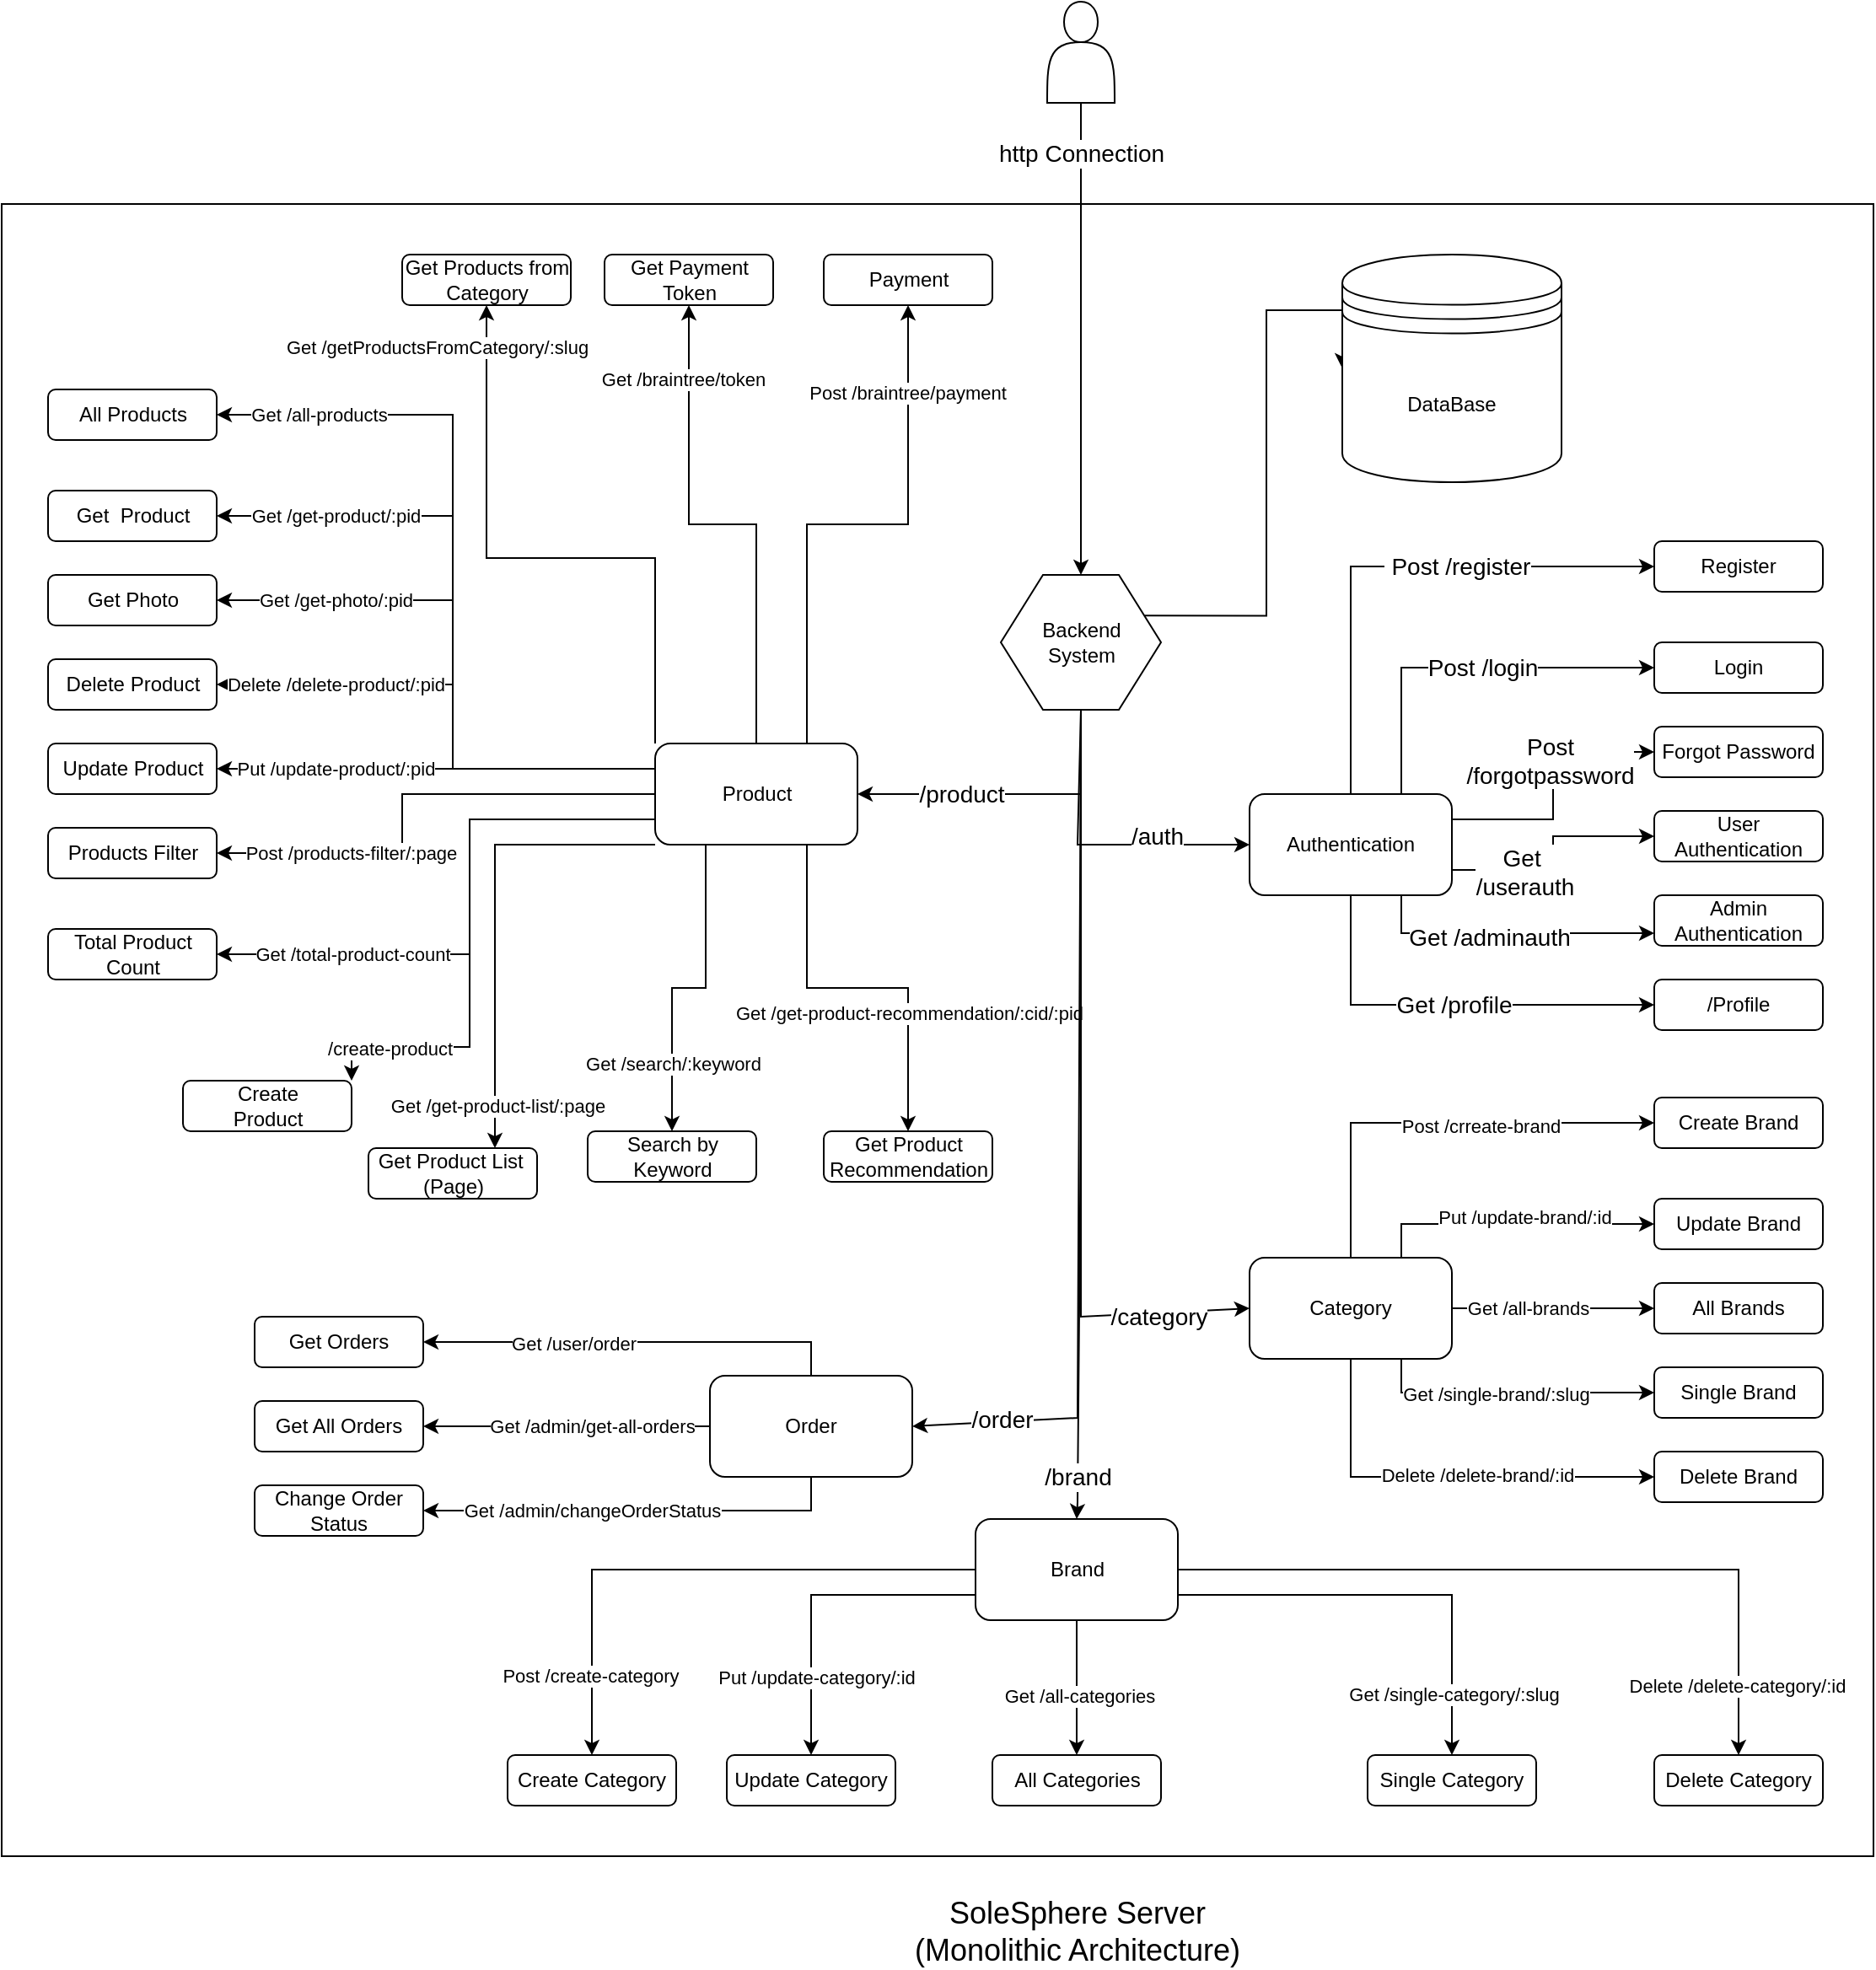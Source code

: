 <mxfile version="24.7.16">
  <diagram name="Page-1" id="Y8_aOHyouAovwZR12a9M">
    <mxGraphModel dx="3149" dy="1953" grid="1" gridSize="10" guides="1" tooltips="1" connect="1" arrows="1" fold="1" page="1" pageScale="1" pageWidth="1100" pageHeight="850" math="0" shadow="0">
      <root>
        <mxCell id="0" />
        <mxCell id="1" parent="0" />
        <mxCell id="DXj9ZtCEaBtlAzCnvvc7-2" value="" style="rounded=0;whiteSpace=wrap;html=1;" vertex="1" parent="1">
          <mxGeometry x="-410" y="-90" width="1110" height="980" as="geometry" />
        </mxCell>
        <mxCell id="DXj9ZtCEaBtlAzCnvvc7-1" value="" style="shape=actor;whiteSpace=wrap;html=1;" vertex="1" parent="1">
          <mxGeometry x="210" y="-210" width="40" height="60" as="geometry" />
        </mxCell>
        <mxCell id="DXj9ZtCEaBtlAzCnvvc7-148" style="edgeStyle=orthogonalEdgeStyle;rounded=0;orthogonalLoop=1;jettySize=auto;html=1;exitX=1;exitY=0.25;exitDx=0;exitDy=0;entryX=0;entryY=0.5;entryDx=0;entryDy=0;" edge="1" parent="1" source="DXj9ZtCEaBtlAzCnvvc7-5" target="DXj9ZtCEaBtlAzCnvvc7-147">
          <mxGeometry relative="1" as="geometry">
            <Array as="points">
              <mxPoint x="340" y="154" />
              <mxPoint x="340" y="-27" />
            </Array>
          </mxGeometry>
        </mxCell>
        <mxCell id="DXj9ZtCEaBtlAzCnvvc7-5" value="Backend&lt;div&gt;System&lt;/div&gt;" style="shape=hexagon;perimeter=hexagonPerimeter2;whiteSpace=wrap;html=1;fixedSize=1;size=25;" vertex="1" parent="1">
          <mxGeometry x="182.5" y="130" width="95" height="80" as="geometry" />
        </mxCell>
        <mxCell id="DXj9ZtCEaBtlAzCnvvc7-62" style="edgeStyle=orthogonalEdgeStyle;rounded=0;orthogonalLoop=1;jettySize=auto;html=1;exitX=0.5;exitY=0;exitDx=0;exitDy=0;entryX=0;entryY=0.5;entryDx=0;entryDy=0;" edge="1" parent="1" source="DXj9ZtCEaBtlAzCnvvc7-6" target="DXj9ZtCEaBtlAzCnvvc7-60">
          <mxGeometry relative="1" as="geometry" />
        </mxCell>
        <mxCell id="DXj9ZtCEaBtlAzCnvvc7-67" value="Post /crreate-brand" style="edgeLabel;html=1;align=center;verticalAlign=middle;resizable=0;points=[];" vertex="1" connectable="0" parent="DXj9ZtCEaBtlAzCnvvc7-62">
          <mxGeometry x="0.207" y="-2" relative="1" as="geometry">
            <mxPoint as="offset" />
          </mxGeometry>
        </mxCell>
        <mxCell id="DXj9ZtCEaBtlAzCnvvc7-63" style="edgeStyle=orthogonalEdgeStyle;rounded=0;orthogonalLoop=1;jettySize=auto;html=1;exitX=0.75;exitY=0;exitDx=0;exitDy=0;entryX=0;entryY=0.5;entryDx=0;entryDy=0;" edge="1" parent="1" source="DXj9ZtCEaBtlAzCnvvc7-6" target="DXj9ZtCEaBtlAzCnvvc7-56">
          <mxGeometry relative="1" as="geometry" />
        </mxCell>
        <mxCell id="DXj9ZtCEaBtlAzCnvvc7-68" value="Put /update-brand/:id" style="edgeLabel;html=1;align=center;verticalAlign=middle;resizable=0;points=[];" vertex="1" connectable="0" parent="DXj9ZtCEaBtlAzCnvvc7-63">
          <mxGeometry x="0.089" y="4" relative="1" as="geometry">
            <mxPoint as="offset" />
          </mxGeometry>
        </mxCell>
        <mxCell id="DXj9ZtCEaBtlAzCnvvc7-64" style="edgeStyle=orthogonalEdgeStyle;rounded=0;orthogonalLoop=1;jettySize=auto;html=1;exitX=0.5;exitY=1;exitDx=0;exitDy=0;entryX=0;entryY=0.5;entryDx=0;entryDy=0;" edge="1" parent="1" source="DXj9ZtCEaBtlAzCnvvc7-6" target="DXj9ZtCEaBtlAzCnvvc7-59">
          <mxGeometry relative="1" as="geometry" />
        </mxCell>
        <mxCell id="DXj9ZtCEaBtlAzCnvvc7-71" value="Delete /delete-brand/:id" style="edgeLabel;html=1;align=center;verticalAlign=middle;resizable=0;points=[];" vertex="1" connectable="0" parent="DXj9ZtCEaBtlAzCnvvc7-64">
          <mxGeometry x="0.154" y="1" relative="1" as="geometry">
            <mxPoint as="offset" />
          </mxGeometry>
        </mxCell>
        <mxCell id="DXj9ZtCEaBtlAzCnvvc7-65" style="edgeStyle=orthogonalEdgeStyle;rounded=0;orthogonalLoop=1;jettySize=auto;html=1;exitX=0.75;exitY=1;exitDx=0;exitDy=0;entryX=0;entryY=0.5;entryDx=0;entryDy=0;" edge="1" parent="1" source="DXj9ZtCEaBtlAzCnvvc7-6" target="DXj9ZtCEaBtlAzCnvvc7-58">
          <mxGeometry relative="1" as="geometry" />
        </mxCell>
        <mxCell id="DXj9ZtCEaBtlAzCnvvc7-70" value="Get /single-brand/:slug" style="edgeLabel;html=1;align=center;verticalAlign=middle;resizable=0;points=[];" vertex="1" connectable="0" parent="DXj9ZtCEaBtlAzCnvvc7-65">
          <mxGeometry x="-0.111" y="-1" relative="1" as="geometry">
            <mxPoint as="offset" />
          </mxGeometry>
        </mxCell>
        <mxCell id="DXj9ZtCEaBtlAzCnvvc7-66" style="edgeStyle=orthogonalEdgeStyle;rounded=0;orthogonalLoop=1;jettySize=auto;html=1;exitX=1;exitY=0.5;exitDx=0;exitDy=0;entryX=0;entryY=0.5;entryDx=0;entryDy=0;" edge="1" parent="1" source="DXj9ZtCEaBtlAzCnvvc7-6" target="DXj9ZtCEaBtlAzCnvvc7-57">
          <mxGeometry relative="1" as="geometry" />
        </mxCell>
        <mxCell id="DXj9ZtCEaBtlAzCnvvc7-69" value="Get /all-brands" style="edgeLabel;html=1;align=center;verticalAlign=middle;resizable=0;points=[];" vertex="1" connectable="0" parent="DXj9ZtCEaBtlAzCnvvc7-66">
          <mxGeometry x="-0.246" relative="1" as="geometry">
            <mxPoint as="offset" />
          </mxGeometry>
        </mxCell>
        <mxCell id="DXj9ZtCEaBtlAzCnvvc7-6" value="Category" style="rounded=1;whiteSpace=wrap;html=1;" vertex="1" parent="1">
          <mxGeometry x="330" y="535" width="120" height="60" as="geometry" />
        </mxCell>
        <mxCell id="DXj9ZtCEaBtlAzCnvvc7-42" style="edgeStyle=orthogonalEdgeStyle;rounded=0;orthogonalLoop=1;jettySize=auto;html=1;exitX=0.5;exitY=0;exitDx=0;exitDy=0;entryX=0;entryY=0.5;entryDx=0;entryDy=0;" edge="1" parent="1" source="DXj9ZtCEaBtlAzCnvvc7-7" target="DXj9ZtCEaBtlAzCnvvc7-39">
          <mxGeometry relative="1" as="geometry" />
        </mxCell>
        <mxCell id="DXj9ZtCEaBtlAzCnvvc7-49" value="&lt;font style=&quot;font-size: 14px;&quot;&gt;&amp;nbsp;Post /register&lt;/font&gt;" style="edgeLabel;html=1;align=center;verticalAlign=middle;resizable=0;points=[];" vertex="1" connectable="0" parent="DXj9ZtCEaBtlAzCnvvc7-42">
          <mxGeometry x="0.255" relative="1" as="geometry">
            <mxPoint as="offset" />
          </mxGeometry>
        </mxCell>
        <mxCell id="DXj9ZtCEaBtlAzCnvvc7-43" style="edgeStyle=orthogonalEdgeStyle;rounded=0;orthogonalLoop=1;jettySize=auto;html=1;exitX=0.75;exitY=0;exitDx=0;exitDy=0;entryX=0;entryY=0.5;entryDx=0;entryDy=0;" edge="1" parent="1" source="DXj9ZtCEaBtlAzCnvvc7-7" target="DXj9ZtCEaBtlAzCnvvc7-35">
          <mxGeometry relative="1" as="geometry" />
        </mxCell>
        <mxCell id="DXj9ZtCEaBtlAzCnvvc7-50" value="&lt;span style=&quot;font-size: 14px;&quot;&gt;Post /login&lt;/span&gt;" style="edgeLabel;html=1;align=center;verticalAlign=middle;resizable=0;points=[];" vertex="1" connectable="0" parent="DXj9ZtCEaBtlAzCnvvc7-43">
          <mxGeometry x="0.089" relative="1" as="geometry">
            <mxPoint as="offset" />
          </mxGeometry>
        </mxCell>
        <mxCell id="DXj9ZtCEaBtlAzCnvvc7-44" style="edgeStyle=orthogonalEdgeStyle;rounded=0;orthogonalLoop=1;jettySize=auto;html=1;exitX=1;exitY=0.25;exitDx=0;exitDy=0;entryX=0;entryY=0.5;entryDx=0;entryDy=0;" edge="1" parent="1" source="DXj9ZtCEaBtlAzCnvvc7-7" target="DXj9ZtCEaBtlAzCnvvc7-36">
          <mxGeometry relative="1" as="geometry" />
        </mxCell>
        <mxCell id="DXj9ZtCEaBtlAzCnvvc7-51" value="&lt;font style=&quot;font-size: 14px;&quot;&gt;Post&lt;/font&gt;&lt;div&gt;&lt;font style=&quot;font-size: 14px;&quot;&gt;/forgotpassword&lt;/font&gt;&lt;/div&gt;" style="edgeLabel;html=1;align=center;verticalAlign=middle;resizable=0;points=[];" vertex="1" connectable="0" parent="DXj9ZtCEaBtlAzCnvvc7-44">
          <mxGeometry x="-0.482" y="2" relative="1" as="geometry">
            <mxPoint x="16" y="-33" as="offset" />
          </mxGeometry>
        </mxCell>
        <mxCell id="DXj9ZtCEaBtlAzCnvvc7-45" style="edgeStyle=orthogonalEdgeStyle;rounded=0;orthogonalLoop=1;jettySize=auto;html=1;exitX=1;exitY=0.75;exitDx=0;exitDy=0;" edge="1" parent="1" source="DXj9ZtCEaBtlAzCnvvc7-7" target="DXj9ZtCEaBtlAzCnvvc7-37">
          <mxGeometry relative="1" as="geometry" />
        </mxCell>
        <mxCell id="DXj9ZtCEaBtlAzCnvvc7-52" value="&lt;font style=&quot;font-size: 14px;&quot;&gt;Get&amp;nbsp;&lt;/font&gt;&lt;div&gt;&lt;font style=&quot;font-size: 14px;&quot;&gt;/userauth&lt;/font&gt;&lt;/div&gt;" style="edgeLabel;html=1;align=center;verticalAlign=middle;resizable=0;points=[];" vertex="1" connectable="0" parent="DXj9ZtCEaBtlAzCnvvc7-45">
          <mxGeometry x="-0.387" y="-1" relative="1" as="geometry">
            <mxPoint as="offset" />
          </mxGeometry>
        </mxCell>
        <mxCell id="DXj9ZtCEaBtlAzCnvvc7-46" style="edgeStyle=orthogonalEdgeStyle;rounded=0;orthogonalLoop=1;jettySize=auto;html=1;exitX=0.75;exitY=1;exitDx=0;exitDy=0;entryX=0;entryY=0.75;entryDx=0;entryDy=0;" edge="1" parent="1" source="DXj9ZtCEaBtlAzCnvvc7-7" target="DXj9ZtCEaBtlAzCnvvc7-38">
          <mxGeometry relative="1" as="geometry" />
        </mxCell>
        <mxCell id="DXj9ZtCEaBtlAzCnvvc7-53" value="&lt;font style=&quot;font-size: 14px;&quot;&gt;Get /adminauth&lt;/font&gt;" style="edgeLabel;html=1;align=center;verticalAlign=middle;resizable=0;points=[];" vertex="1" connectable="0" parent="DXj9ZtCEaBtlAzCnvvc7-46">
          <mxGeometry x="-0.151" y="-1" relative="1" as="geometry">
            <mxPoint x="1" y="1" as="offset" />
          </mxGeometry>
        </mxCell>
        <mxCell id="DXj9ZtCEaBtlAzCnvvc7-47" style="edgeStyle=orthogonalEdgeStyle;rounded=0;orthogonalLoop=1;jettySize=auto;html=1;exitX=0.5;exitY=1;exitDx=0;exitDy=0;entryX=0;entryY=0.5;entryDx=0;entryDy=0;" edge="1" parent="1" source="DXj9ZtCEaBtlAzCnvvc7-7" target="DXj9ZtCEaBtlAzCnvvc7-40">
          <mxGeometry relative="1" as="geometry" />
        </mxCell>
        <mxCell id="DXj9ZtCEaBtlAzCnvvc7-54" value="&lt;font style=&quot;font-size: 14px;&quot;&gt;Get /profile&lt;/font&gt;" style="edgeLabel;html=1;align=center;verticalAlign=middle;resizable=0;points=[];" vertex="1" connectable="0" parent="DXj9ZtCEaBtlAzCnvvc7-47">
          <mxGeometry x="0.028" relative="1" as="geometry">
            <mxPoint as="offset" />
          </mxGeometry>
        </mxCell>
        <mxCell id="DXj9ZtCEaBtlAzCnvvc7-7" value="Authentication" style="rounded=1;whiteSpace=wrap;html=1;arcSize=15;" vertex="1" parent="1">
          <mxGeometry x="330" y="260" width="120" height="60" as="geometry" />
        </mxCell>
        <mxCell id="DXj9ZtCEaBtlAzCnvvc7-82" style="edgeStyle=orthogonalEdgeStyle;rounded=0;orthogonalLoop=1;jettySize=auto;html=1;exitX=0;exitY=0.5;exitDx=0;exitDy=0;entryX=0.5;entryY=0;entryDx=0;entryDy=0;" edge="1" parent="1" source="DXj9ZtCEaBtlAzCnvvc7-8" target="DXj9ZtCEaBtlAzCnvvc7-76">
          <mxGeometry relative="1" as="geometry" />
        </mxCell>
        <mxCell id="DXj9ZtCEaBtlAzCnvvc7-87" value="Post /create-category" style="edgeLabel;html=1;align=center;verticalAlign=middle;resizable=0;points=[];" vertex="1" connectable="0" parent="DXj9ZtCEaBtlAzCnvvc7-82">
          <mxGeometry x="0.722" y="-1" relative="1" as="geometry">
            <mxPoint as="offset" />
          </mxGeometry>
        </mxCell>
        <mxCell id="DXj9ZtCEaBtlAzCnvvc7-83" style="edgeStyle=orthogonalEdgeStyle;rounded=0;orthogonalLoop=1;jettySize=auto;html=1;exitX=0;exitY=0.75;exitDx=0;exitDy=0;entryX=0.5;entryY=0;entryDx=0;entryDy=0;" edge="1" parent="1" source="DXj9ZtCEaBtlAzCnvvc7-8" target="DXj9ZtCEaBtlAzCnvvc7-72">
          <mxGeometry relative="1" as="geometry" />
        </mxCell>
        <mxCell id="DXj9ZtCEaBtlAzCnvvc7-88" value="Put /update-category/:id" style="edgeLabel;html=1;align=center;verticalAlign=middle;resizable=0;points=[];" vertex="1" connectable="0" parent="DXj9ZtCEaBtlAzCnvvc7-83">
          <mxGeometry x="0.522" y="3" relative="1" as="geometry">
            <mxPoint as="offset" />
          </mxGeometry>
        </mxCell>
        <mxCell id="DXj9ZtCEaBtlAzCnvvc7-84" style="edgeStyle=orthogonalEdgeStyle;rounded=0;orthogonalLoop=1;jettySize=auto;html=1;exitX=0.5;exitY=1;exitDx=0;exitDy=0;" edge="1" parent="1" source="DXj9ZtCEaBtlAzCnvvc7-8" target="DXj9ZtCEaBtlAzCnvvc7-73">
          <mxGeometry relative="1" as="geometry" />
        </mxCell>
        <mxCell id="DXj9ZtCEaBtlAzCnvvc7-89" value="Get /all-categories" style="edgeLabel;html=1;align=center;verticalAlign=middle;resizable=0;points=[];" vertex="1" connectable="0" parent="DXj9ZtCEaBtlAzCnvvc7-84">
          <mxGeometry x="0.125" y="1" relative="1" as="geometry">
            <mxPoint as="offset" />
          </mxGeometry>
        </mxCell>
        <mxCell id="DXj9ZtCEaBtlAzCnvvc7-85" style="edgeStyle=orthogonalEdgeStyle;rounded=0;orthogonalLoop=1;jettySize=auto;html=1;exitX=1;exitY=0.5;exitDx=0;exitDy=0;entryX=0.5;entryY=0;entryDx=0;entryDy=0;" edge="1" parent="1" source="DXj9ZtCEaBtlAzCnvvc7-8" target="DXj9ZtCEaBtlAzCnvvc7-75">
          <mxGeometry relative="1" as="geometry" />
        </mxCell>
        <mxCell id="DXj9ZtCEaBtlAzCnvvc7-91" value="Delete /delete-category/:id" style="edgeLabel;html=1;align=center;verticalAlign=middle;resizable=0;points=[];" vertex="1" connectable="0" parent="DXj9ZtCEaBtlAzCnvvc7-85">
          <mxGeometry x="0.815" y="-1" relative="1" as="geometry">
            <mxPoint as="offset" />
          </mxGeometry>
        </mxCell>
        <mxCell id="DXj9ZtCEaBtlAzCnvvc7-86" style="edgeStyle=orthogonalEdgeStyle;rounded=0;orthogonalLoop=1;jettySize=auto;html=1;exitX=1;exitY=0.75;exitDx=0;exitDy=0;" edge="1" parent="1" source="DXj9ZtCEaBtlAzCnvvc7-8" target="DXj9ZtCEaBtlAzCnvvc7-74">
          <mxGeometry relative="1" as="geometry" />
        </mxCell>
        <mxCell id="DXj9ZtCEaBtlAzCnvvc7-90" value="Get /single-category/:slug" style="edgeLabel;html=1;align=center;verticalAlign=middle;resizable=0;points=[];" vertex="1" connectable="0" parent="DXj9ZtCEaBtlAzCnvvc7-86">
          <mxGeometry x="0.713" y="1" relative="1" as="geometry">
            <mxPoint y="1" as="offset" />
          </mxGeometry>
        </mxCell>
        <mxCell id="DXj9ZtCEaBtlAzCnvvc7-8" value="Brand" style="rounded=1;whiteSpace=wrap;html=1;" vertex="1" parent="1">
          <mxGeometry x="167.5" y="690" width="120" height="60" as="geometry" />
        </mxCell>
        <mxCell id="DXj9ZtCEaBtlAzCnvvc7-116" style="edgeStyle=orthogonalEdgeStyle;rounded=0;orthogonalLoop=1;jettySize=auto;html=1;exitX=0;exitY=0.75;exitDx=0;exitDy=0;entryX=1;entryY=0.25;entryDx=0;entryDy=0;" edge="1" parent="1" source="DXj9ZtCEaBtlAzCnvvc7-9">
          <mxGeometry relative="1" as="geometry">
            <mxPoint x="-22.5" y="292.5" as="sourcePoint" />
            <mxPoint x="-202.5" y="430" as="targetPoint" />
            <Array as="points">
              <mxPoint x="-132.5" y="275" />
              <mxPoint x="-132.5" y="410" />
              <mxPoint x="-202.5" y="410" />
            </Array>
          </mxGeometry>
        </mxCell>
        <mxCell id="DXj9ZtCEaBtlAzCnvvc7-131" value="/create-product" style="edgeLabel;html=1;align=center;verticalAlign=middle;resizable=0;points=[];" vertex="1" connectable="0" parent="DXj9ZtCEaBtlAzCnvvc7-116">
          <mxGeometry x="0.749" y="1" relative="1" as="geometry">
            <mxPoint as="offset" />
          </mxGeometry>
        </mxCell>
        <mxCell id="DXj9ZtCEaBtlAzCnvvc7-118" style="edgeStyle=orthogonalEdgeStyle;rounded=0;orthogonalLoop=1;jettySize=auto;html=1;exitX=0;exitY=1;exitDx=0;exitDy=0;entryX=0.75;entryY=0;entryDx=0;entryDy=0;" edge="1" parent="1" source="DXj9ZtCEaBtlAzCnvvc7-9" target="DXj9ZtCEaBtlAzCnvvc7-108">
          <mxGeometry relative="1" as="geometry">
            <Array as="points">
              <mxPoint x="-117.5" y="290" />
            </Array>
          </mxGeometry>
        </mxCell>
        <mxCell id="DXj9ZtCEaBtlAzCnvvc7-139" value="Get /get-product-list/:page" style="edgeLabel;html=1;align=center;verticalAlign=middle;resizable=0;points=[];" vertex="1" connectable="0" parent="DXj9ZtCEaBtlAzCnvvc7-118">
          <mxGeometry x="0.751" y="1" relative="1" as="geometry">
            <mxPoint y="9" as="offset" />
          </mxGeometry>
        </mxCell>
        <mxCell id="DXj9ZtCEaBtlAzCnvvc7-119" style="edgeStyle=orthogonalEdgeStyle;rounded=0;orthogonalLoop=1;jettySize=auto;html=1;exitX=0.25;exitY=1;exitDx=0;exitDy=0;entryX=0.5;entryY=0;entryDx=0;entryDy=0;" edge="1" parent="1" source="DXj9ZtCEaBtlAzCnvvc7-9" target="DXj9ZtCEaBtlAzCnvvc7-109">
          <mxGeometry relative="1" as="geometry" />
        </mxCell>
        <mxCell id="DXj9ZtCEaBtlAzCnvvc7-140" value="Get /search/:keyword" style="edgeLabel;html=1;align=center;verticalAlign=middle;resizable=0;points=[];" vertex="1" connectable="0" parent="DXj9ZtCEaBtlAzCnvvc7-119">
          <mxGeometry x="0.653" y="1" relative="1" as="geometry">
            <mxPoint x="-1" y="-7" as="offset" />
          </mxGeometry>
        </mxCell>
        <mxCell id="DXj9ZtCEaBtlAzCnvvc7-120" style="edgeStyle=orthogonalEdgeStyle;rounded=0;orthogonalLoop=1;jettySize=auto;html=1;exitX=0.75;exitY=1;exitDx=0;exitDy=0;entryX=0.5;entryY=0;entryDx=0;entryDy=0;" edge="1" parent="1" source="DXj9ZtCEaBtlAzCnvvc7-9" target="DXj9ZtCEaBtlAzCnvvc7-110">
          <mxGeometry relative="1" as="geometry" />
        </mxCell>
        <mxCell id="DXj9ZtCEaBtlAzCnvvc7-141" value="Get /get-product-recommendation/:cid/:pid" style="edgeLabel;html=1;align=center;verticalAlign=middle;resizable=0;points=[];" vertex="1" connectable="0" parent="DXj9ZtCEaBtlAzCnvvc7-120">
          <mxGeometry x="0.687" y="4" relative="1" as="geometry">
            <mxPoint x="-4" y="-34" as="offset" />
          </mxGeometry>
        </mxCell>
        <mxCell id="DXj9ZtCEaBtlAzCnvvc7-121" style="edgeStyle=orthogonalEdgeStyle;rounded=0;orthogonalLoop=1;jettySize=auto;html=1;exitX=0.75;exitY=0;exitDx=0;exitDy=0;entryX=0.5;entryY=1;entryDx=0;entryDy=0;" edge="1" parent="1" source="DXj9ZtCEaBtlAzCnvvc7-9" target="DXj9ZtCEaBtlAzCnvvc7-112">
          <mxGeometry relative="1" as="geometry" />
        </mxCell>
        <mxCell id="DXj9ZtCEaBtlAzCnvvc7-144" value="Post /braintree/payment" style="edgeLabel;html=1;align=center;verticalAlign=middle;resizable=0;points=[];" vertex="1" connectable="0" parent="DXj9ZtCEaBtlAzCnvvc7-121">
          <mxGeometry x="0.679" y="1" relative="1" as="geometry">
            <mxPoint as="offset" />
          </mxGeometry>
        </mxCell>
        <mxCell id="DXj9ZtCEaBtlAzCnvvc7-122" style="edgeStyle=orthogonalEdgeStyle;rounded=0;orthogonalLoop=1;jettySize=auto;html=1;exitX=0.5;exitY=0;exitDx=0;exitDy=0;entryX=0.5;entryY=1;entryDx=0;entryDy=0;" edge="1" parent="1" source="DXj9ZtCEaBtlAzCnvvc7-9" target="DXj9ZtCEaBtlAzCnvvc7-113">
          <mxGeometry relative="1" as="geometry" />
        </mxCell>
        <mxCell id="DXj9ZtCEaBtlAzCnvvc7-143" value="Get /braintree/token" style="edgeLabel;html=1;align=center;verticalAlign=middle;resizable=0;points=[];" vertex="1" connectable="0" parent="DXj9ZtCEaBtlAzCnvvc7-122">
          <mxGeometry x="0.708" y="4" relative="1" as="geometry">
            <mxPoint as="offset" />
          </mxGeometry>
        </mxCell>
        <mxCell id="DXj9ZtCEaBtlAzCnvvc7-123" style="edgeStyle=orthogonalEdgeStyle;rounded=0;orthogonalLoop=1;jettySize=auto;html=1;exitX=0;exitY=0;exitDx=0;exitDy=0;entryX=0.5;entryY=1;entryDx=0;entryDy=0;" edge="1" parent="1" source="DXj9ZtCEaBtlAzCnvvc7-9" target="DXj9ZtCEaBtlAzCnvvc7-114">
          <mxGeometry relative="1" as="geometry">
            <Array as="points">
              <mxPoint x="-22.5" y="120" />
              <mxPoint x="-122.5" y="120" />
            </Array>
          </mxGeometry>
        </mxCell>
        <mxCell id="DXj9ZtCEaBtlAzCnvvc7-142" value="Get /getProductsFromCategory/:slug" style="edgeLabel;html=1;align=center;verticalAlign=middle;resizable=0;points=[];" vertex="1" connectable="0" parent="DXj9ZtCEaBtlAzCnvvc7-123">
          <mxGeometry x="0.062" relative="1" as="geometry">
            <mxPoint x="-49" y="-125" as="offset" />
          </mxGeometry>
        </mxCell>
        <mxCell id="DXj9ZtCEaBtlAzCnvvc7-124" style="edgeStyle=orthogonalEdgeStyle;rounded=0;orthogonalLoop=1;jettySize=auto;html=1;exitX=0;exitY=0.25;exitDx=0;exitDy=0;entryX=1;entryY=0.5;entryDx=0;entryDy=0;" edge="1" parent="1" source="DXj9ZtCEaBtlAzCnvvc7-9" target="DXj9ZtCEaBtlAzCnvvc7-101">
          <mxGeometry relative="1" as="geometry">
            <Array as="points">
              <mxPoint x="-142.5" y="245" />
              <mxPoint x="-142.5" y="35" />
            </Array>
          </mxGeometry>
        </mxCell>
        <mxCell id="DXj9ZtCEaBtlAzCnvvc7-132" value="Get /all-products" style="edgeLabel;html=1;align=center;verticalAlign=middle;resizable=0;points=[];" vertex="1" connectable="0" parent="DXj9ZtCEaBtlAzCnvvc7-124">
          <mxGeometry x="0.85" y="2" relative="1" as="geometry">
            <mxPoint x="25" y="-2" as="offset" />
          </mxGeometry>
        </mxCell>
        <mxCell id="DXj9ZtCEaBtlAzCnvvc7-125" style="edgeStyle=orthogonalEdgeStyle;rounded=0;orthogonalLoop=1;jettySize=auto;html=1;exitX=0;exitY=0.25;exitDx=0;exitDy=0;entryX=1;entryY=0.5;entryDx=0;entryDy=0;" edge="1" parent="1" source="DXj9ZtCEaBtlAzCnvvc7-9" target="DXj9ZtCEaBtlAzCnvvc7-102">
          <mxGeometry relative="1" as="geometry">
            <Array as="points">
              <mxPoint x="-142.5" y="245" />
              <mxPoint x="-142.5" y="95" />
            </Array>
          </mxGeometry>
        </mxCell>
        <mxCell id="DXj9ZtCEaBtlAzCnvvc7-133" value="Get /get-product/:pid" style="edgeLabel;html=1;align=center;verticalAlign=middle;resizable=0;points=[];" vertex="1" connectable="0" parent="DXj9ZtCEaBtlAzCnvvc7-125">
          <mxGeometry x="0.818" y="1" relative="1" as="geometry">
            <mxPoint x="33" y="-1" as="offset" />
          </mxGeometry>
        </mxCell>
        <mxCell id="DXj9ZtCEaBtlAzCnvvc7-126" style="edgeStyle=orthogonalEdgeStyle;rounded=0;orthogonalLoop=1;jettySize=auto;html=1;exitX=0;exitY=0.25;exitDx=0;exitDy=0;entryX=1;entryY=0.5;entryDx=0;entryDy=0;" edge="1" parent="1" source="DXj9ZtCEaBtlAzCnvvc7-9" target="DXj9ZtCEaBtlAzCnvvc7-103">
          <mxGeometry relative="1" as="geometry">
            <Array as="points">
              <mxPoint x="-142.5" y="245" />
              <mxPoint x="-142.5" y="145" />
            </Array>
          </mxGeometry>
        </mxCell>
        <mxCell id="DXj9ZtCEaBtlAzCnvvc7-134" value="Get /get-photo/:pid" style="edgeLabel;html=1;align=center;verticalAlign=middle;resizable=0;points=[];" vertex="1" connectable="0" parent="DXj9ZtCEaBtlAzCnvvc7-126">
          <mxGeometry x="0.793" y="-2" relative="1" as="geometry">
            <mxPoint x="33" y="2" as="offset" />
          </mxGeometry>
        </mxCell>
        <mxCell id="DXj9ZtCEaBtlAzCnvvc7-127" style="edgeStyle=orthogonalEdgeStyle;rounded=0;orthogonalLoop=1;jettySize=auto;html=1;exitX=0;exitY=0.25;exitDx=0;exitDy=0;entryX=1;entryY=0.5;entryDx=0;entryDy=0;" edge="1" parent="1" source="DXj9ZtCEaBtlAzCnvvc7-9" target="DXj9ZtCEaBtlAzCnvvc7-104">
          <mxGeometry relative="1" as="geometry">
            <Array as="points">
              <mxPoint x="-142.5" y="245" />
              <mxPoint x="-142.5" y="195" />
            </Array>
          </mxGeometry>
        </mxCell>
        <mxCell id="DXj9ZtCEaBtlAzCnvvc7-135" value="Delete /delete-product/:pid" style="edgeLabel;html=1;align=center;verticalAlign=middle;resizable=0;points=[];" vertex="1" connectable="0" parent="DXj9ZtCEaBtlAzCnvvc7-127">
          <mxGeometry x="0.7" y="3" relative="1" as="geometry">
            <mxPoint x="24" y="-3" as="offset" />
          </mxGeometry>
        </mxCell>
        <mxCell id="DXj9ZtCEaBtlAzCnvvc7-128" style="edgeStyle=orthogonalEdgeStyle;rounded=0;orthogonalLoop=1;jettySize=auto;html=1;exitX=0;exitY=0.25;exitDx=0;exitDy=0;entryX=1;entryY=0.5;entryDx=0;entryDy=0;" edge="1" parent="1" source="DXj9ZtCEaBtlAzCnvvc7-9" target="DXj9ZtCEaBtlAzCnvvc7-106">
          <mxGeometry relative="1" as="geometry">
            <Array as="points">
              <mxPoint x="-82.5" y="245" />
              <mxPoint x="-82.5" y="245" />
            </Array>
          </mxGeometry>
        </mxCell>
        <mxCell id="DXj9ZtCEaBtlAzCnvvc7-136" value="Put /update-product/:pid" style="edgeLabel;html=1;align=center;verticalAlign=middle;resizable=0;points=[];" vertex="1" connectable="0" parent="DXj9ZtCEaBtlAzCnvvc7-128">
          <mxGeometry x="0.747" y="-2" relative="1" as="geometry">
            <mxPoint x="37" y="2" as="offset" />
          </mxGeometry>
        </mxCell>
        <mxCell id="DXj9ZtCEaBtlAzCnvvc7-129" style="edgeStyle=orthogonalEdgeStyle;rounded=0;orthogonalLoop=1;jettySize=auto;html=1;exitX=0;exitY=0.5;exitDx=0;exitDy=0;" edge="1" parent="1" source="DXj9ZtCEaBtlAzCnvvc7-9" target="DXj9ZtCEaBtlAzCnvvc7-111">
          <mxGeometry relative="1" as="geometry">
            <Array as="points">
              <mxPoint x="-172.5" y="260" />
              <mxPoint x="-172.5" y="295" />
            </Array>
          </mxGeometry>
        </mxCell>
        <mxCell id="DXj9ZtCEaBtlAzCnvvc7-137" value="Post /products-filter/:page" style="edgeLabel;html=1;align=center;verticalAlign=middle;resizable=0;points=[];" vertex="1" connectable="0" parent="DXj9ZtCEaBtlAzCnvvc7-129">
          <mxGeometry x="0.671" y="-1" relative="1" as="geometry">
            <mxPoint x="31" y="1" as="offset" />
          </mxGeometry>
        </mxCell>
        <mxCell id="DXj9ZtCEaBtlAzCnvvc7-130" style="edgeStyle=orthogonalEdgeStyle;rounded=0;orthogonalLoop=1;jettySize=auto;html=1;exitX=0;exitY=0.75;exitDx=0;exitDy=0;entryX=1;entryY=0.5;entryDx=0;entryDy=0;" edge="1" parent="1" source="DXj9ZtCEaBtlAzCnvvc7-9" target="DXj9ZtCEaBtlAzCnvvc7-107">
          <mxGeometry relative="1" as="geometry">
            <Array as="points">
              <mxPoint x="-132.5" y="275" />
              <mxPoint x="-132.5" y="355" />
            </Array>
          </mxGeometry>
        </mxCell>
        <mxCell id="DXj9ZtCEaBtlAzCnvvc7-138" value="Get /total-product-count" style="edgeLabel;html=1;align=center;verticalAlign=middle;resizable=0;points=[];" vertex="1" connectable="0" parent="DXj9ZtCEaBtlAzCnvvc7-130">
          <mxGeometry x="0.674" y="-1" relative="1" as="geometry">
            <mxPoint x="25" y="1" as="offset" />
          </mxGeometry>
        </mxCell>
        <mxCell id="DXj9ZtCEaBtlAzCnvvc7-9" value="Product" style="rounded=1;whiteSpace=wrap;html=1;" vertex="1" parent="1">
          <mxGeometry x="-22.5" y="230" width="120" height="60" as="geometry" />
        </mxCell>
        <mxCell id="DXj9ZtCEaBtlAzCnvvc7-95" style="edgeStyle=orthogonalEdgeStyle;rounded=0;orthogonalLoop=1;jettySize=auto;html=1;exitX=0.5;exitY=0;exitDx=0;exitDy=0;entryX=1;entryY=0.5;entryDx=0;entryDy=0;" edge="1" parent="1" source="DXj9ZtCEaBtlAzCnvvc7-10" target="DXj9ZtCEaBtlAzCnvvc7-94">
          <mxGeometry relative="1" as="geometry" />
        </mxCell>
        <mxCell id="DXj9ZtCEaBtlAzCnvvc7-98" value="Get /user/order" style="edgeLabel;html=1;align=center;verticalAlign=middle;resizable=0;points=[];" vertex="1" connectable="0" parent="DXj9ZtCEaBtlAzCnvvc7-95">
          <mxGeometry x="0.29" y="1" relative="1" as="geometry">
            <mxPoint as="offset" />
          </mxGeometry>
        </mxCell>
        <mxCell id="DXj9ZtCEaBtlAzCnvvc7-96" style="edgeStyle=orthogonalEdgeStyle;rounded=0;orthogonalLoop=1;jettySize=auto;html=1;exitX=0;exitY=0.5;exitDx=0;exitDy=0;entryX=1;entryY=0.5;entryDx=0;entryDy=0;" edge="1" parent="1" source="DXj9ZtCEaBtlAzCnvvc7-10" target="DXj9ZtCEaBtlAzCnvvc7-92">
          <mxGeometry relative="1" as="geometry" />
        </mxCell>
        <mxCell id="DXj9ZtCEaBtlAzCnvvc7-99" value="Get /admin/get-all-orders" style="edgeLabel;html=1;align=center;verticalAlign=middle;resizable=0;points=[];" vertex="1" connectable="0" parent="DXj9ZtCEaBtlAzCnvvc7-96">
          <mxGeometry x="0.117" y="-1" relative="1" as="geometry">
            <mxPoint x="25" y="1" as="offset" />
          </mxGeometry>
        </mxCell>
        <mxCell id="DXj9ZtCEaBtlAzCnvvc7-97" style="edgeStyle=orthogonalEdgeStyle;rounded=0;orthogonalLoop=1;jettySize=auto;html=1;exitX=0.5;exitY=1;exitDx=0;exitDy=0;entryX=1;entryY=0.5;entryDx=0;entryDy=0;" edge="1" parent="1" source="DXj9ZtCEaBtlAzCnvvc7-10" target="DXj9ZtCEaBtlAzCnvvc7-93">
          <mxGeometry relative="1" as="geometry" />
        </mxCell>
        <mxCell id="DXj9ZtCEaBtlAzCnvvc7-100" value="Get /admin/changeOrderStatus" style="edgeLabel;html=1;align=center;verticalAlign=middle;resizable=0;points=[];" vertex="1" connectable="0" parent="DXj9ZtCEaBtlAzCnvvc7-97">
          <mxGeometry x="0.43" y="3" relative="1" as="geometry">
            <mxPoint x="29" y="-3" as="offset" />
          </mxGeometry>
        </mxCell>
        <mxCell id="DXj9ZtCEaBtlAzCnvvc7-10" value="Order" style="rounded=1;whiteSpace=wrap;html=1;" vertex="1" parent="1">
          <mxGeometry x="10" y="605" width="120" height="60" as="geometry" />
        </mxCell>
        <mxCell id="DXj9ZtCEaBtlAzCnvvc7-12" value="" style="endArrow=classic;html=1;rounded=0;entryX=0;entryY=0.5;entryDx=0;entryDy=0;exitX=0.5;exitY=1;exitDx=0;exitDy=0;" edge="1" parent="1" source="DXj9ZtCEaBtlAzCnvvc7-5" target="DXj9ZtCEaBtlAzCnvvc7-7">
          <mxGeometry relative="1" as="geometry">
            <mxPoint x="180.0" y="250" as="sourcePoint" />
            <mxPoint x="272.4" y="410" as="targetPoint" />
            <Array as="points">
              <mxPoint x="228" y="290" />
            </Array>
          </mxGeometry>
        </mxCell>
        <mxCell id="DXj9ZtCEaBtlAzCnvvc7-13" value="&lt;font style=&quot;font-size: 14px;&quot;&gt;/auth&lt;/font&gt;" style="edgeLabel;resizable=0;html=1;;align=center;verticalAlign=middle;" connectable="0" vertex="1" parent="DXj9ZtCEaBtlAzCnvvc7-12">
          <mxGeometry relative="1" as="geometry">
            <mxPoint x="36" y="-5" as="offset" />
          </mxGeometry>
        </mxCell>
        <mxCell id="DXj9ZtCEaBtlAzCnvvc7-15" value="" style="endArrow=classic;html=1;rounded=0;entryX=0;entryY=0.5;entryDx=0;entryDy=0;exitX=0.5;exitY=1;exitDx=0;exitDy=0;" edge="1" parent="1" source="DXj9ZtCEaBtlAzCnvvc7-5" target="DXj9ZtCEaBtlAzCnvvc7-6">
          <mxGeometry relative="1" as="geometry">
            <mxPoint x="238" y="220" as="sourcePoint" />
            <mxPoint x="330" y="300" as="targetPoint" />
            <Array as="points">
              <mxPoint x="230" y="570" />
            </Array>
          </mxGeometry>
        </mxCell>
        <mxCell id="DXj9ZtCEaBtlAzCnvvc7-16" value="&lt;font style=&quot;font-size: 14px;&quot;&gt;/category&lt;/font&gt;" style="edgeLabel;resizable=0;html=1;;align=center;verticalAlign=middle;" connectable="0" vertex="1" parent="DXj9ZtCEaBtlAzCnvvc7-15">
          <mxGeometry relative="1" as="geometry">
            <mxPoint x="46" y="130" as="offset" />
          </mxGeometry>
        </mxCell>
        <mxCell id="DXj9ZtCEaBtlAzCnvvc7-18" value="" style="endArrow=classic;html=1;rounded=0;entryX=0.5;entryY=0;entryDx=0;entryDy=0;exitX=0.5;exitY=1;exitDx=0;exitDy=0;" edge="1" parent="1" source="DXj9ZtCEaBtlAzCnvvc7-5" target="DXj9ZtCEaBtlAzCnvvc7-8">
          <mxGeometry relative="1" as="geometry">
            <mxPoint x="230" y="210" as="sourcePoint" />
            <mxPoint x="330" y="380" as="targetPoint" />
            <Array as="points">
              <mxPoint x="230" y="450" />
              <mxPoint x="228" y="680" />
            </Array>
          </mxGeometry>
        </mxCell>
        <mxCell id="DXj9ZtCEaBtlAzCnvvc7-19" value="&lt;font style=&quot;font-size: 14px;&quot;&gt;/brand&lt;/font&gt;" style="edgeLabel;resizable=0;html=1;;align=center;verticalAlign=middle;" connectable="0" vertex="1" parent="DXj9ZtCEaBtlAzCnvvc7-18">
          <mxGeometry relative="1" as="geometry">
            <mxPoint x="-2" y="215" as="offset" />
          </mxGeometry>
        </mxCell>
        <mxCell id="DXj9ZtCEaBtlAzCnvvc7-20" value="" style="endArrow=classic;html=1;rounded=0;entryX=1;entryY=0.5;entryDx=0;entryDy=0;exitX=0.5;exitY=1;exitDx=0;exitDy=0;" edge="1" parent="1" source="DXj9ZtCEaBtlAzCnvvc7-5" target="DXj9ZtCEaBtlAzCnvvc7-9">
          <mxGeometry relative="1" as="geometry">
            <mxPoint x="248" y="230" as="sourcePoint" />
            <mxPoint x="340" y="390" as="targetPoint" />
            <Array as="points">
              <mxPoint x="230" y="260" />
            </Array>
          </mxGeometry>
        </mxCell>
        <mxCell id="DXj9ZtCEaBtlAzCnvvc7-21" value="&lt;font style=&quot;font-size: 14px;&quot;&gt;/product&lt;/font&gt;" style="edgeLabel;resizable=0;html=1;;align=center;verticalAlign=middle;" connectable="0" vertex="1" parent="DXj9ZtCEaBtlAzCnvvc7-20">
          <mxGeometry relative="1" as="geometry">
            <mxPoint x="-30" as="offset" />
          </mxGeometry>
        </mxCell>
        <mxCell id="DXj9ZtCEaBtlAzCnvvc7-22" value="" style="endArrow=classic;html=1;rounded=0;entryX=1;entryY=0.5;entryDx=0;entryDy=0;exitX=0.5;exitY=1;exitDx=0;exitDy=0;" edge="1" parent="1" source="DXj9ZtCEaBtlAzCnvvc7-5" target="DXj9ZtCEaBtlAzCnvvc7-10">
          <mxGeometry relative="1" as="geometry">
            <mxPoint x="258" y="240" as="sourcePoint" />
            <mxPoint x="350" y="400" as="targetPoint" />
            <Array as="points">
              <mxPoint x="228" y="630" />
            </Array>
          </mxGeometry>
        </mxCell>
        <mxCell id="DXj9ZtCEaBtlAzCnvvc7-23" value="&lt;font style=&quot;font-size: 14px;&quot;&gt;/order&lt;/font&gt;" style="edgeLabel;resizable=0;html=1;;align=center;verticalAlign=middle;" connectable="0" vertex="1" parent="DXj9ZtCEaBtlAzCnvvc7-22">
          <mxGeometry relative="1" as="geometry">
            <mxPoint x="-46" y="162" as="offset" />
          </mxGeometry>
        </mxCell>
        <mxCell id="DXj9ZtCEaBtlAzCnvvc7-33" value="" style="endArrow=classic;html=1;rounded=0;entryX=0.5;entryY=0;entryDx=0;entryDy=0;exitX=0.5;exitY=1;exitDx=0;exitDy=0;" edge="1" parent="1" source="DXj9ZtCEaBtlAzCnvvc7-1" target="DXj9ZtCEaBtlAzCnvvc7-5">
          <mxGeometry relative="1" as="geometry">
            <mxPoint x="370" y="390" as="sourcePoint" />
            <mxPoint x="470" y="390" as="targetPoint" />
            <Array as="points" />
          </mxGeometry>
        </mxCell>
        <mxCell id="DXj9ZtCEaBtlAzCnvvc7-34" value="&lt;font style=&quot;font-size: 14px;&quot;&gt;http Connection&lt;/font&gt;" style="edgeLabel;resizable=0;html=1;;align=center;verticalAlign=middle;" connectable="0" vertex="1" parent="DXj9ZtCEaBtlAzCnvvc7-33">
          <mxGeometry relative="1" as="geometry">
            <mxPoint y="-110" as="offset" />
          </mxGeometry>
        </mxCell>
        <mxCell id="DXj9ZtCEaBtlAzCnvvc7-35" value="Login" style="rounded=1;whiteSpace=wrap;html=1;" vertex="1" parent="1">
          <mxGeometry x="570" y="170" width="100" height="30" as="geometry" />
        </mxCell>
        <mxCell id="DXj9ZtCEaBtlAzCnvvc7-36" value="Forgot Password" style="rounded=1;whiteSpace=wrap;html=1;" vertex="1" parent="1">
          <mxGeometry x="570" y="220" width="100" height="30" as="geometry" />
        </mxCell>
        <mxCell id="DXj9ZtCEaBtlAzCnvvc7-37" value="User Authentication" style="rounded=1;whiteSpace=wrap;html=1;" vertex="1" parent="1">
          <mxGeometry x="570" y="270" width="100" height="30" as="geometry" />
        </mxCell>
        <mxCell id="DXj9ZtCEaBtlAzCnvvc7-38" value="Admin Authentication" style="rounded=1;whiteSpace=wrap;html=1;" vertex="1" parent="1">
          <mxGeometry x="570" y="320" width="100" height="30" as="geometry" />
        </mxCell>
        <mxCell id="DXj9ZtCEaBtlAzCnvvc7-39" value="Register" style="rounded=1;whiteSpace=wrap;html=1;" vertex="1" parent="1">
          <mxGeometry x="570" y="110" width="100" height="30" as="geometry" />
        </mxCell>
        <mxCell id="DXj9ZtCEaBtlAzCnvvc7-40" value="/Profile" style="rounded=1;whiteSpace=wrap;html=1;" vertex="1" parent="1">
          <mxGeometry x="570" y="370" width="100" height="30" as="geometry" />
        </mxCell>
        <mxCell id="DXj9ZtCEaBtlAzCnvvc7-56" value="Update Brand" style="rounded=1;whiteSpace=wrap;html=1;" vertex="1" parent="1">
          <mxGeometry x="570" y="500" width="100" height="30" as="geometry" />
        </mxCell>
        <mxCell id="DXj9ZtCEaBtlAzCnvvc7-57" value="All Brands" style="rounded=1;whiteSpace=wrap;html=1;" vertex="1" parent="1">
          <mxGeometry x="570" y="550" width="100" height="30" as="geometry" />
        </mxCell>
        <mxCell id="DXj9ZtCEaBtlAzCnvvc7-58" value="Single Brand" style="rounded=1;whiteSpace=wrap;html=1;" vertex="1" parent="1">
          <mxGeometry x="570" y="600" width="100" height="30" as="geometry" />
        </mxCell>
        <mxCell id="DXj9ZtCEaBtlAzCnvvc7-59" value="Delete Brand" style="rounded=1;whiteSpace=wrap;html=1;" vertex="1" parent="1">
          <mxGeometry x="570" y="650" width="100" height="30" as="geometry" />
        </mxCell>
        <mxCell id="DXj9ZtCEaBtlAzCnvvc7-60" value="Create Brand" style="rounded=1;whiteSpace=wrap;html=1;" vertex="1" parent="1">
          <mxGeometry x="570" y="440" width="100" height="30" as="geometry" />
        </mxCell>
        <mxCell id="DXj9ZtCEaBtlAzCnvvc7-72" value="Update Category" style="rounded=1;whiteSpace=wrap;html=1;" vertex="1" parent="1">
          <mxGeometry x="20" y="830" width="100" height="30" as="geometry" />
        </mxCell>
        <mxCell id="DXj9ZtCEaBtlAzCnvvc7-73" value="All Categories" style="rounded=1;whiteSpace=wrap;html=1;" vertex="1" parent="1">
          <mxGeometry x="177.5" y="830" width="100" height="30" as="geometry" />
        </mxCell>
        <mxCell id="DXj9ZtCEaBtlAzCnvvc7-74" value="Single Category" style="rounded=1;whiteSpace=wrap;html=1;" vertex="1" parent="1">
          <mxGeometry x="400" y="830" width="100" height="30" as="geometry" />
        </mxCell>
        <mxCell id="DXj9ZtCEaBtlAzCnvvc7-75" value="Delete Category" style="rounded=1;whiteSpace=wrap;html=1;" vertex="1" parent="1">
          <mxGeometry x="570" y="830" width="100" height="30" as="geometry" />
        </mxCell>
        <mxCell id="DXj9ZtCEaBtlAzCnvvc7-76" value="Create Category" style="rounded=1;whiteSpace=wrap;html=1;" vertex="1" parent="1">
          <mxGeometry x="-110" y="830" width="100" height="30" as="geometry" />
        </mxCell>
        <mxCell id="DXj9ZtCEaBtlAzCnvvc7-92" value="Get All Orders" style="rounded=1;whiteSpace=wrap;html=1;" vertex="1" parent="1">
          <mxGeometry x="-260" y="620" width="100" height="30" as="geometry" />
        </mxCell>
        <mxCell id="DXj9ZtCEaBtlAzCnvvc7-93" value="Change Order Status" style="rounded=1;whiteSpace=wrap;html=1;" vertex="1" parent="1">
          <mxGeometry x="-260" y="670" width="100" height="30" as="geometry" />
        </mxCell>
        <mxCell id="DXj9ZtCEaBtlAzCnvvc7-94" value="Get Orders" style="rounded=1;whiteSpace=wrap;html=1;" vertex="1" parent="1">
          <mxGeometry x="-260" y="570" width="100" height="30" as="geometry" />
        </mxCell>
        <mxCell id="DXj9ZtCEaBtlAzCnvvc7-101" value="All Products" style="rounded=1;whiteSpace=wrap;html=1;" vertex="1" parent="1">
          <mxGeometry x="-382.5" y="20" width="100" height="30" as="geometry" />
        </mxCell>
        <mxCell id="DXj9ZtCEaBtlAzCnvvc7-102" value="Get&amp;nbsp; Product" style="rounded=1;whiteSpace=wrap;html=1;" vertex="1" parent="1">
          <mxGeometry x="-382.5" y="80" width="100" height="30" as="geometry" />
        </mxCell>
        <mxCell id="DXj9ZtCEaBtlAzCnvvc7-103" value="Get Photo" style="rounded=1;whiteSpace=wrap;html=1;" vertex="1" parent="1">
          <mxGeometry x="-382.5" y="130" width="100" height="30" as="geometry" />
        </mxCell>
        <mxCell id="DXj9ZtCEaBtlAzCnvvc7-104" value="Delete Product" style="rounded=1;whiteSpace=wrap;html=1;" vertex="1" parent="1">
          <mxGeometry x="-382.5" y="180" width="100" height="30" as="geometry" />
        </mxCell>
        <mxCell id="DXj9ZtCEaBtlAzCnvvc7-105" value="Create&lt;div&gt;Product&lt;/div&gt;" style="rounded=1;whiteSpace=wrap;html=1;" vertex="1" parent="1">
          <mxGeometry x="-302.5" y="430" width="100" height="30" as="geometry" />
        </mxCell>
        <mxCell id="DXj9ZtCEaBtlAzCnvvc7-106" value="Update Product" style="rounded=1;whiteSpace=wrap;html=1;" vertex="1" parent="1">
          <mxGeometry x="-382.5" y="230" width="100" height="30" as="geometry" />
        </mxCell>
        <mxCell id="DXj9ZtCEaBtlAzCnvvc7-107" value="Total Product Count" style="rounded=1;whiteSpace=wrap;html=1;" vertex="1" parent="1">
          <mxGeometry x="-382.5" y="340" width="100" height="30" as="geometry" />
        </mxCell>
        <mxCell id="DXj9ZtCEaBtlAzCnvvc7-108" value="Get Product List&amp;nbsp;&lt;div&gt;(Page)&lt;/div&gt;" style="rounded=1;whiteSpace=wrap;html=1;" vertex="1" parent="1">
          <mxGeometry x="-192.5" y="470" width="100" height="30" as="geometry" />
        </mxCell>
        <mxCell id="DXj9ZtCEaBtlAzCnvvc7-109" value="Search by Keyword" style="rounded=1;whiteSpace=wrap;html=1;" vertex="1" parent="1">
          <mxGeometry x="-62.5" y="460" width="100" height="30" as="geometry" />
        </mxCell>
        <mxCell id="DXj9ZtCEaBtlAzCnvvc7-110" value="Get Product Recommendation" style="rounded=1;whiteSpace=wrap;html=1;" vertex="1" parent="1">
          <mxGeometry x="77.5" y="460" width="100" height="30" as="geometry" />
        </mxCell>
        <mxCell id="DXj9ZtCEaBtlAzCnvvc7-111" value="Products Filter" style="rounded=1;whiteSpace=wrap;html=1;" vertex="1" parent="1">
          <mxGeometry x="-382.5" y="280" width="100" height="30" as="geometry" />
        </mxCell>
        <mxCell id="DXj9ZtCEaBtlAzCnvvc7-112" value="Payment" style="rounded=1;whiteSpace=wrap;html=1;" vertex="1" parent="1">
          <mxGeometry x="77.5" y="-60" width="100" height="30" as="geometry" />
        </mxCell>
        <mxCell id="DXj9ZtCEaBtlAzCnvvc7-113" value="Get Payment Token" style="rounded=1;whiteSpace=wrap;html=1;" vertex="1" parent="1">
          <mxGeometry x="-52.5" y="-60" width="100" height="30" as="geometry" />
        </mxCell>
        <mxCell id="DXj9ZtCEaBtlAzCnvvc7-114" value="Get Products from Category" style="rounded=1;whiteSpace=wrap;html=1;" vertex="1" parent="1">
          <mxGeometry x="-172.5" y="-60" width="100" height="30" as="geometry" />
        </mxCell>
        <mxCell id="DXj9ZtCEaBtlAzCnvvc7-147" value="DataBase" style="shape=datastore;whiteSpace=wrap;html=1;" vertex="1" parent="1">
          <mxGeometry x="385" y="-60" width="130" height="135" as="geometry" />
        </mxCell>
        <mxCell id="DXj9ZtCEaBtlAzCnvvc7-150" value="&lt;font style=&quot;font-size: 18px;&quot;&gt;SoleSphere Server&lt;br&gt;(Monolithic Architecture)&lt;/font&gt;" style="text;html=1;align=center;verticalAlign=middle;whiteSpace=wrap;rounded=0;" vertex="1" parent="1">
          <mxGeometry x="112.5" y="920" width="230" height="30" as="geometry" />
        </mxCell>
      </root>
    </mxGraphModel>
  </diagram>
</mxfile>
